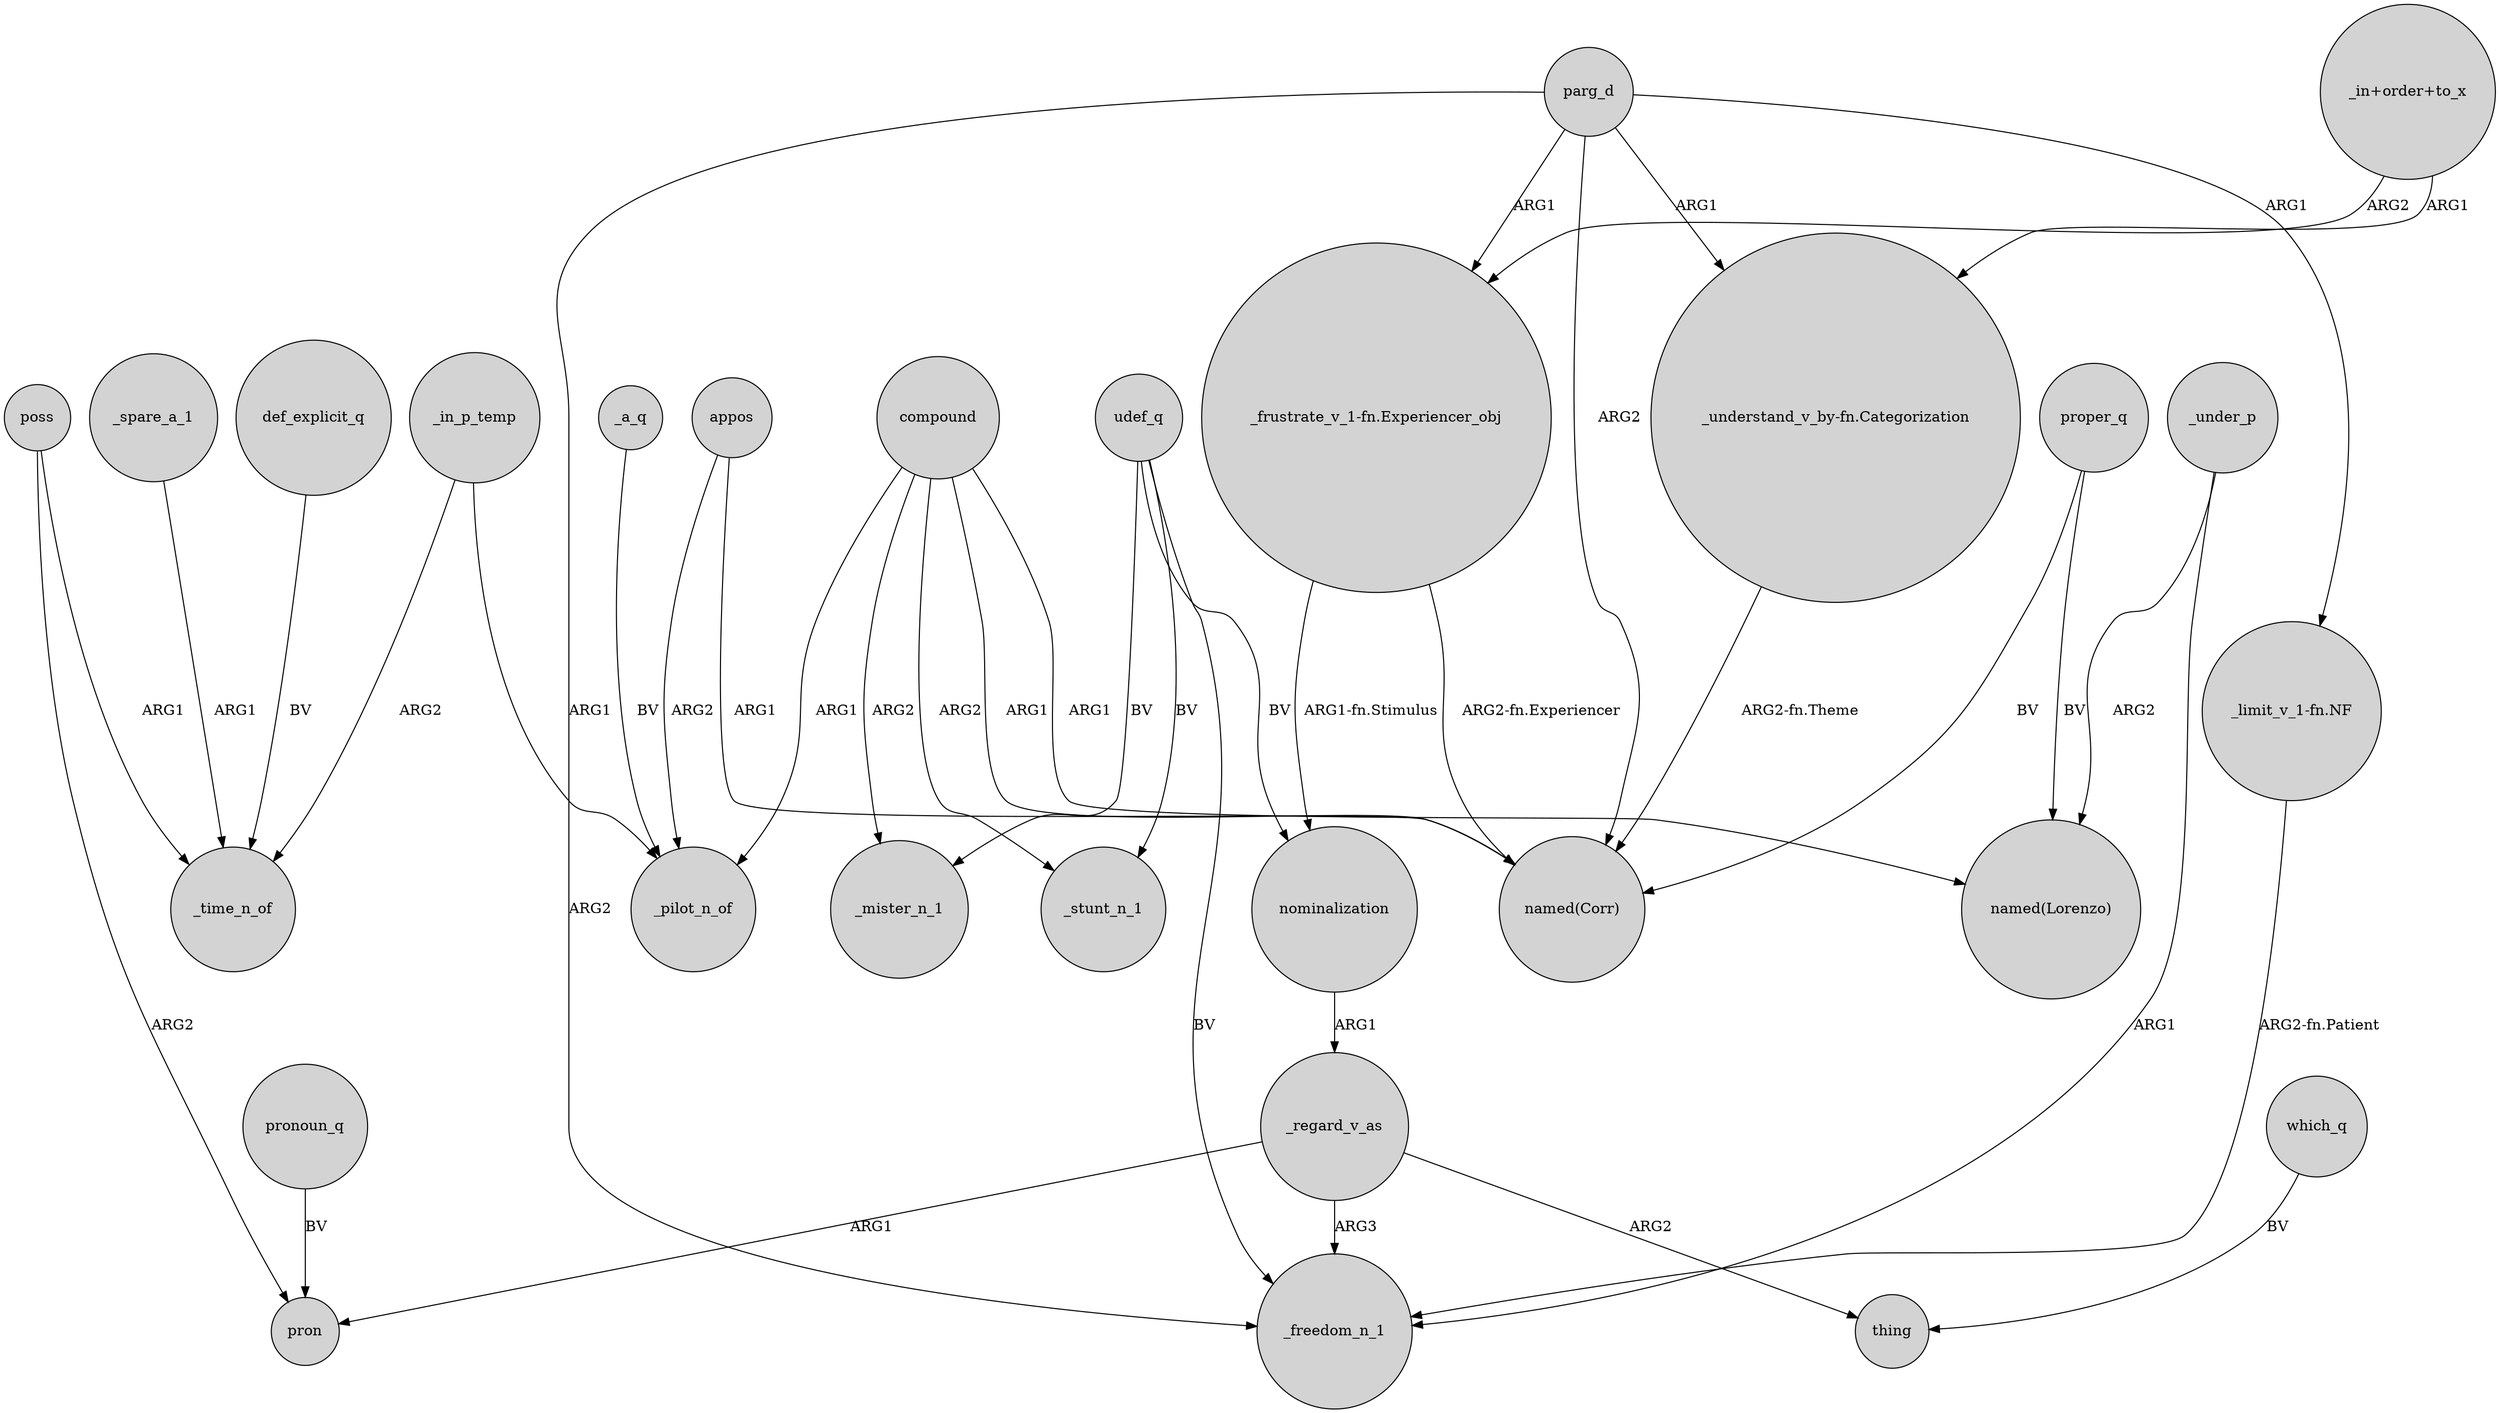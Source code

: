 digraph {
	node [shape=circle style=filled]
	_a_q -> _pilot_n_of [label=BV]
	"_in+order+to_x" -> "_frustrate_v_1-fn.Experiencer_obj" [label=ARG2]
	_in_p_temp -> _pilot_n_of [label=ARG1]
	compound -> "named(Lorenzo)" [label=ARG1]
	appos -> _pilot_n_of [label=ARG2]
	poss -> pron [label=ARG2]
	udef_q -> _stunt_n_1 [label=BV]
	compound -> _mister_n_1 [label=ARG2]
	_regard_v_as -> _freedom_n_1 [label=ARG3]
	udef_q -> _mister_n_1 [label=BV]
	"_frustrate_v_1-fn.Experiencer_obj" -> nominalization [label="ARG1-fn.Stimulus"]
	parg_d -> "_frustrate_v_1-fn.Experiencer_obj" [label=ARG1]
	poss -> _time_n_of [label=ARG1]
	_regard_v_as -> pron [label=ARG1]
	"_frustrate_v_1-fn.Experiencer_obj" -> "named(Corr)" [label="ARG2-fn.Experiencer"]
	_regard_v_as -> thing [label=ARG2]
	compound -> _pilot_n_of [label=ARG1]
	_spare_a_1 -> _time_n_of [label=ARG1]
	pronoun_q -> pron [label=BV]
	parg_d -> "named(Corr)" [label=ARG2]
	parg_d -> "_limit_v_1-fn.NF" [label=ARG1]
	_in_p_temp -> _time_n_of [label=ARG2]
	_under_p -> _freedom_n_1 [label=ARG1]
	parg_d -> "_understand_v_by-fn.Categorization" [label=ARG1]
	def_explicit_q -> _time_n_of [label=BV]
	"_in+order+to_x" -> "_understand_v_by-fn.Categorization" [label=ARG1]
	udef_q -> nominalization [label=BV]
	"_understand_v_by-fn.Categorization" -> "named(Corr)" [label="ARG2-fn.Theme"]
	parg_d -> _freedom_n_1 [label=ARG2]
	compound -> _stunt_n_1 [label=ARG2]
	compound -> "named(Corr)" [label=ARG1]
	udef_q -> _freedom_n_1 [label=BV]
	proper_q -> "named(Corr)" [label=BV]
	nominalization -> _regard_v_as [label=ARG1]
	appos -> "named(Corr)" [label=ARG1]
	"_limit_v_1-fn.NF" -> _freedom_n_1 [label="ARG2-fn.Patient"]
	proper_q -> "named(Lorenzo)" [label=BV]
	_under_p -> "named(Lorenzo)" [label=ARG2]
	which_q -> thing [label=BV]
}
